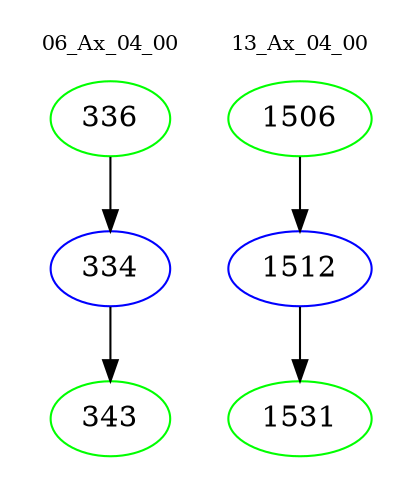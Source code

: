 digraph{
subgraph cluster_0 {
color = white
label = "06_Ax_04_00";
fontsize=10;
T0_336 [label="336", color="green"]
T0_336 -> T0_334 [color="black"]
T0_334 [label="334", color="blue"]
T0_334 -> T0_343 [color="black"]
T0_343 [label="343", color="green"]
}
subgraph cluster_1 {
color = white
label = "13_Ax_04_00";
fontsize=10;
T1_1506 [label="1506", color="green"]
T1_1506 -> T1_1512 [color="black"]
T1_1512 [label="1512", color="blue"]
T1_1512 -> T1_1531 [color="black"]
T1_1531 [label="1531", color="green"]
}
}
